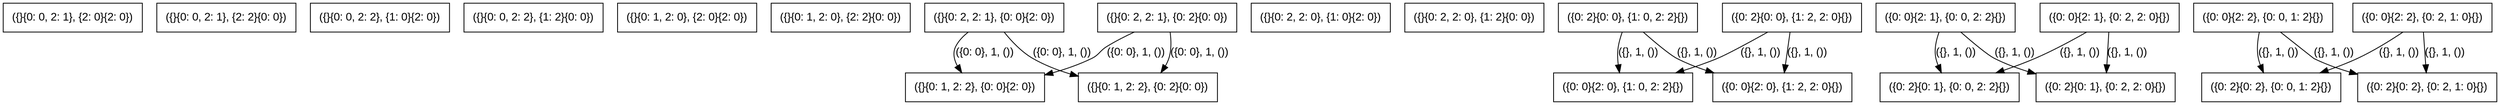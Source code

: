 digraph "" {
	graph [bb="0,0,3106,123"];
	node [label="\N"];
	"({}{0: 0, 2: 1}, {2: 0}{2: 0})"	 [fontname=Arial,
		height=0.5,
		pos="86.5,105",
		shape=box,
		width=2.4028];
	"({}{0: 0, 2: 1}, {2: 2}{0: 0})"	 [fontname=Arial,
		height=0.5,
		pos="277.5,105",
		shape=box,
		width=2.4028];
	"({}{0: 0, 2: 2}, {1: 0}{2: 0})"	 [fontname=Arial,
		height=0.5,
		pos="468.5,105",
		shape=box,
		width=2.4028];
	"({}{0: 0, 2: 2}, {1: 2}{0: 0})"	 [fontname=Arial,
		height=0.5,
		pos="659.5,105",
		shape=box,
		width=2.4028];
	"({}{0: 1, 2: 0}, {2: 0}{2: 0})"	 [fontname=Arial,
		height=0.5,
		pos="850.5,105",
		shape=box,
		width=2.4028];
	"({}{0: 1, 2: 0}, {2: 2}{0: 0})"	 [fontname=Arial,
		height=0.5,
		pos="1041.5,105",
		shape=box,
		width=2.4028];
	"({}{0: 1, 2: 2}, {0: 0}{2: 0})"	 [fontname=Arial,
		height=0.5,
		pos="1206.5,18",
		shape=box,
		width=2.4028];
	"({}{0: 1, 2: 2}, {0: 2}{0: 0})"	 [fontname=Arial,
		height=0.5,
		pos="1423.5,18",
		shape=box,
		width=2.4028];
	"({}{0: 2, 2: 0}, {1: 0}{2: 0})"	 [fontname=Arial,
		height=0.5,
		pos="1639.5,105",
		shape=box,
		width=2.4028];
	"({}{0: 2, 2: 0}, {1: 2}{0: 0})"	 [fontname=Arial,
		height=0.5,
		pos="1830.5,105",
		shape=box,
		width=2.4028];
	"({}{0: 2, 2: 1}, {0: 0}{2: 0})"	 [fontname=Arial,
		height=0.5,
		pos="1232.5,105",
		shape=box,
		width=2.4028];
	"({}{0: 2, 2: 1}, {0: 0}{2: 0})" -> "({}{0: 1, 2: 2}, {0: 0}{2: 0})"	 [color=black,
		dir=forward,
		fontname=Arial,
		label="({0: 0}, 1, ())",
		lp="1219,61.5",
		pos="e,1188.9,36.036 1197.2,86.881 1190.9,81.97 1185.1,76.025 1181.5,69 1177.4,61.112 1179.3,52.46 1183.5,44.558"];
	"({}{0: 2, 2: 1}, {0: 0}{2: 0})" -> "({}{0: 1, 2: 2}, {0: 2}{0: 0})"	 [color=black,
		dir=forward,
		fontname=Arial,
		label="({0: 0}, 1, ())",
		lp="1317,61.5",
		pos="e,1336.9,31.032 1244.9,86.902 1253.4,75.821 1265.6,62.234 1279.5,54 1294,45.37 1310.6,38.799 1327.2,33.798"];
	"({}{0: 2, 2: 1}, {0: 2}{0: 0})"	 [fontname=Arial,
		height=0.5,
		pos="1448.5,105",
		shape=box,
		width=2.4028];
	"({}{0: 2, 2: 1}, {0: 2}{0: 0})" -> "({}{0: 1, 2: 2}, {0: 0}{2: 0})"	 [color=black,
		dir=forward,
		fontname=Arial,
		label="({0: 0}, 1, ())",
		lp="1411,61.5",
		pos="e,1293.2,32.51 1406.8,86.971 1395.7,81.652 1383.9,75.499 1373.5,69 1364.4,63.304 1364.2,58.713 1354.5,54 1338.5,46.181 1320.6,39.982 \
1303,35.093"];
	"({}{0: 2, 2: 1}, {0: 2}{0: 0})" -> "({}{0: 1, 2: 2}, {0: 2}{0: 0})"	 [color=black,
		dir=forward,
		fontname=Arial,
		label="({0: 0}, 1, ())",
		lp="1492,61.5",
		pos="e,1442.1,36.306 1453.5,86.589 1455.3,76.676 1456.2,64.386 1452.5,54 1451.4,50.821 1449.8,47.716 1448.1,44.747"];
	"({0: 0}{2: 0}, {1: 0, 2: 2}{})"	 [fontname=Arial,
		height=0.5,
		pos="2014.5,18",
		shape=box,
		width=2.4028];
	"({0: 0}{2: 0}, {1: 2, 2: 0}{})"	 [fontname=Arial,
		height=0.5,
		pos="2213.5,18",
		shape=box,
		width=2.4028];
	"({0: 0}{2: 1}, {0: 0, 2: 2}{})"	 [fontname=Arial,
		height=0.5,
		pos="2417.5,105",
		shape=box,
		width=2.4028];
	"({0: 2}{0: 1}, {0: 0, 2: 2}{})"	 [fontname=Arial,
		height=0.5,
		pos="2422.5,18",
		shape=box,
		width=2.4028];
	"({0: 0}{2: 1}, {0: 0, 2: 2}{})" -> "({0: 2}{0: 1}, {0: 0, 2: 2}{})"	 [color=black,
		dir=forward,
		fontname=Arial,
		label="({}, 1, ())",
		lp="2429,61.5",
		pos="e,2410.6,36.364 2407.8,86.646 2403.9,76.965 2400.8,64.873 2403.5,54 2404.2,51.17 2405.2,48.318 2406.3,45.523"];
	"({0: 2}{0: 1}, {0: 2, 2: 0}{})"	 [fontname=Arial,
		height=0.5,
		pos="2617.5,18",
		shape=box,
		width=2.4028];
	"({0: 0}{2: 1}, {0: 0, 2: 2}{})" -> "({0: 2}{0: 1}, {0: 2, 2: 0}{})"	 [color=black,
		dir=forward,
		fontname=Arial,
		label="({}, 1, ())",
		lp="2503,61.5",
		pos="e,2530.8,33.759 2434.6,86.787 2445.8,75.804 2461.4,62.366 2477.5,54 2491,46.991 2506,41.282 2521,36.65"];
	"({0: 0}{2: 1}, {0: 2, 2: 0}{})"	 [fontname=Arial,
		height=0.5,
		pos="2622.5,105",
		shape=box,
		width=2.4028];
	"({0: 0}{2: 1}, {0: 2, 2: 0}{})" -> "({0: 2}{0: 1}, {0: 0, 2: 2}{})"	 [color=black,
		dir=forward,
		fontname=Arial,
		label="({}, 1, ())",
		lp="2583,61.5",
		pos="e,2481.5,36.057 2592.3,86.884 2574.1,76.472 2550.4,63.597 2528.5,54 2516.6,48.787 2503.6,43.84 2491,39.374"];
	"({0: 0}{2: 1}, {0: 2, 2: 0}{})" -> "({0: 2}{0: 1}, {0: 2, 2: 0}{})"	 [color=black,
		dir=forward,
		fontname=Arial,
		label="({}, 1, ())",
		lp="2645,61.5",
		pos="e,2618.5,36.003 2621.5,86.974 2620.8,75.192 2619.9,59.561 2619.1,46.158"];
	"({0: 0}{2: 2}, {0: 0, 1: 2}{})"	 [fontname=Arial,
		height=0.5,
		pos="2813.5,105",
		shape=box,
		width=2.4028];
	"({0: 2}{0: 2}, {0: 0, 1: 2}{})"	 [fontname=Arial,
		height=0.5,
		pos="2825.5,18",
		shape=box,
		width=2.4028];
	"({0: 0}{2: 2}, {0: 0, 1: 2}{})" -> "({0: 2}{0: 2}, {0: 0, 1: 2}{})"	 [color=black,
		dir=forward,
		fontname=Arial,
		label="({}, 1, ())",
		lp="2832,61.5",
		pos="e,2813.6,36.364 2807.7,86.885 2805.4,77.059 2803.8,64.757 2806.5,54 2807.2,51.17 2808.2,48.318 2809.3,45.523"];
	"({0: 2}{0: 2}, {0: 2, 1: 0}{})"	 [fontname=Arial,
		height=0.5,
		pos="3019.5,18",
		shape=box,
		width=2.4028];
	"({0: 0}{2: 2}, {0: 0, 1: 2}{})" -> "({0: 2}{0: 2}, {0: 2, 1: 0}{})"	 [color=black,
		dir=forward,
		fontname=Arial,
		label="({}, 1, ())",
		lp="2902,61.5",
		pos="e,2932.6,33.462 2835.7,86.884 2853.3,72.465 2875.3,54.598 2876.5,54 2890.9,46.795 2906.9,40.957 2922.8,36.249"];
	"({0: 0}{2: 2}, {0: 2, 1: 0}{})"	 [fontname=Arial,
		height=0.5,
		pos="3012.5,105",
		shape=box,
		width=2.4028];
	"({0: 0}{2: 2}, {0: 2, 1: 0}{})" -> "({0: 2}{0: 2}, {0: 0, 1: 2}{})"	 [color=black,
		dir=forward,
		fontname=Arial,
		label="({}, 1, ())",
		lp="2982,61.5",
		pos="e,2886.7,36.071 2987.1,86.851 2971.6,76.299 2951,63.293 2931.5,54 2920.4,48.69 2908.2,43.798 2896.3,39.445"];
	"({0: 0}{2: 2}, {0: 2, 1: 0}{})" -> "({0: 2}{0: 2}, {0: 2, 1: 0}{})"	 [color=black,
		dir=forward,
		fontname=Arial,
		label="({}, 1, ())",
		lp="3041,61.5",
		pos="e,3018.1,36.003 3014,86.974 3014.9,75.192 3016.2,59.561 3017.2,46.158"];
	"({0: 2}{0: 0}, {1: 0, 2: 2}{})"	 [fontname=Arial,
		height=0.5,
		pos="2021.5,105",
		shape=box,
		width=2.4028];
	"({0: 2}{0: 0}, {1: 0, 2: 2}{})" -> "({0: 0}{2: 0}, {1: 0, 2: 2}{})"	 [color=black,
		dir=forward,
		fontname=Arial,
		label="({}, 1, ())",
		lp="2033,61.5",
		pos="e,2009.2,36.007 2012.9,86.702 2010.7,81.142 2008.6,74.932 2007.5,69 2006.1,61.597 2006.4,53.54 2007.4,46.063"];
	"({0: 2}{0: 0}, {1: 0, 2: 2}{})" -> "({0: 0}{2: 0}, {1: 2, 2: 0}{})"	 [color=black,
		dir=forward,
		fontname=Arial,
		label="({}, 1, ())",
		lp="2107,61.5",
		pos="e,2126.9,35.752 2038.6,86.868 2049.9,75.917 2065.4,62.483 2081.5,54 2092.6,48.141 2104.8,43.167 2117,38.962"];
	"({0: 2}{0: 0}, {1: 2, 2: 0}{})"	 [fontname=Arial,
		height=0.5,
		pos="2226.5,105",
		shape=box,
		width=2.4028];
	"({0: 2}{0: 0}, {1: 2, 2: 0}{})" -> "({0: 0}{2: 0}, {1: 0, 2: 2}{})"	 [color=black,
		dir=forward,
		fontname=Arial,
		label="({}, 1, ())",
		lp="2185,61.5",
		pos="e,2082.1,36.073 2194.9,86.959 2172.6,74.441 2144.7,59.128 2132.5,54 2119.6,48.607 2105.7,43.627 2092,39.198"];
	"({0: 2}{0: 0}, {1: 2, 2: 0}{})" -> "({0: 0}{2: 0}, {1: 2, 2: 0}{})"	 [color=black,
		dir=forward,
		fontname=Arial,
		label="({}, 1, ())",
		lp="2246,61.5",
		pos="e,2216.2,36.003 2223.8,86.974 2222,75.192 2219.7,59.561 2217.7,46.158"];
}
